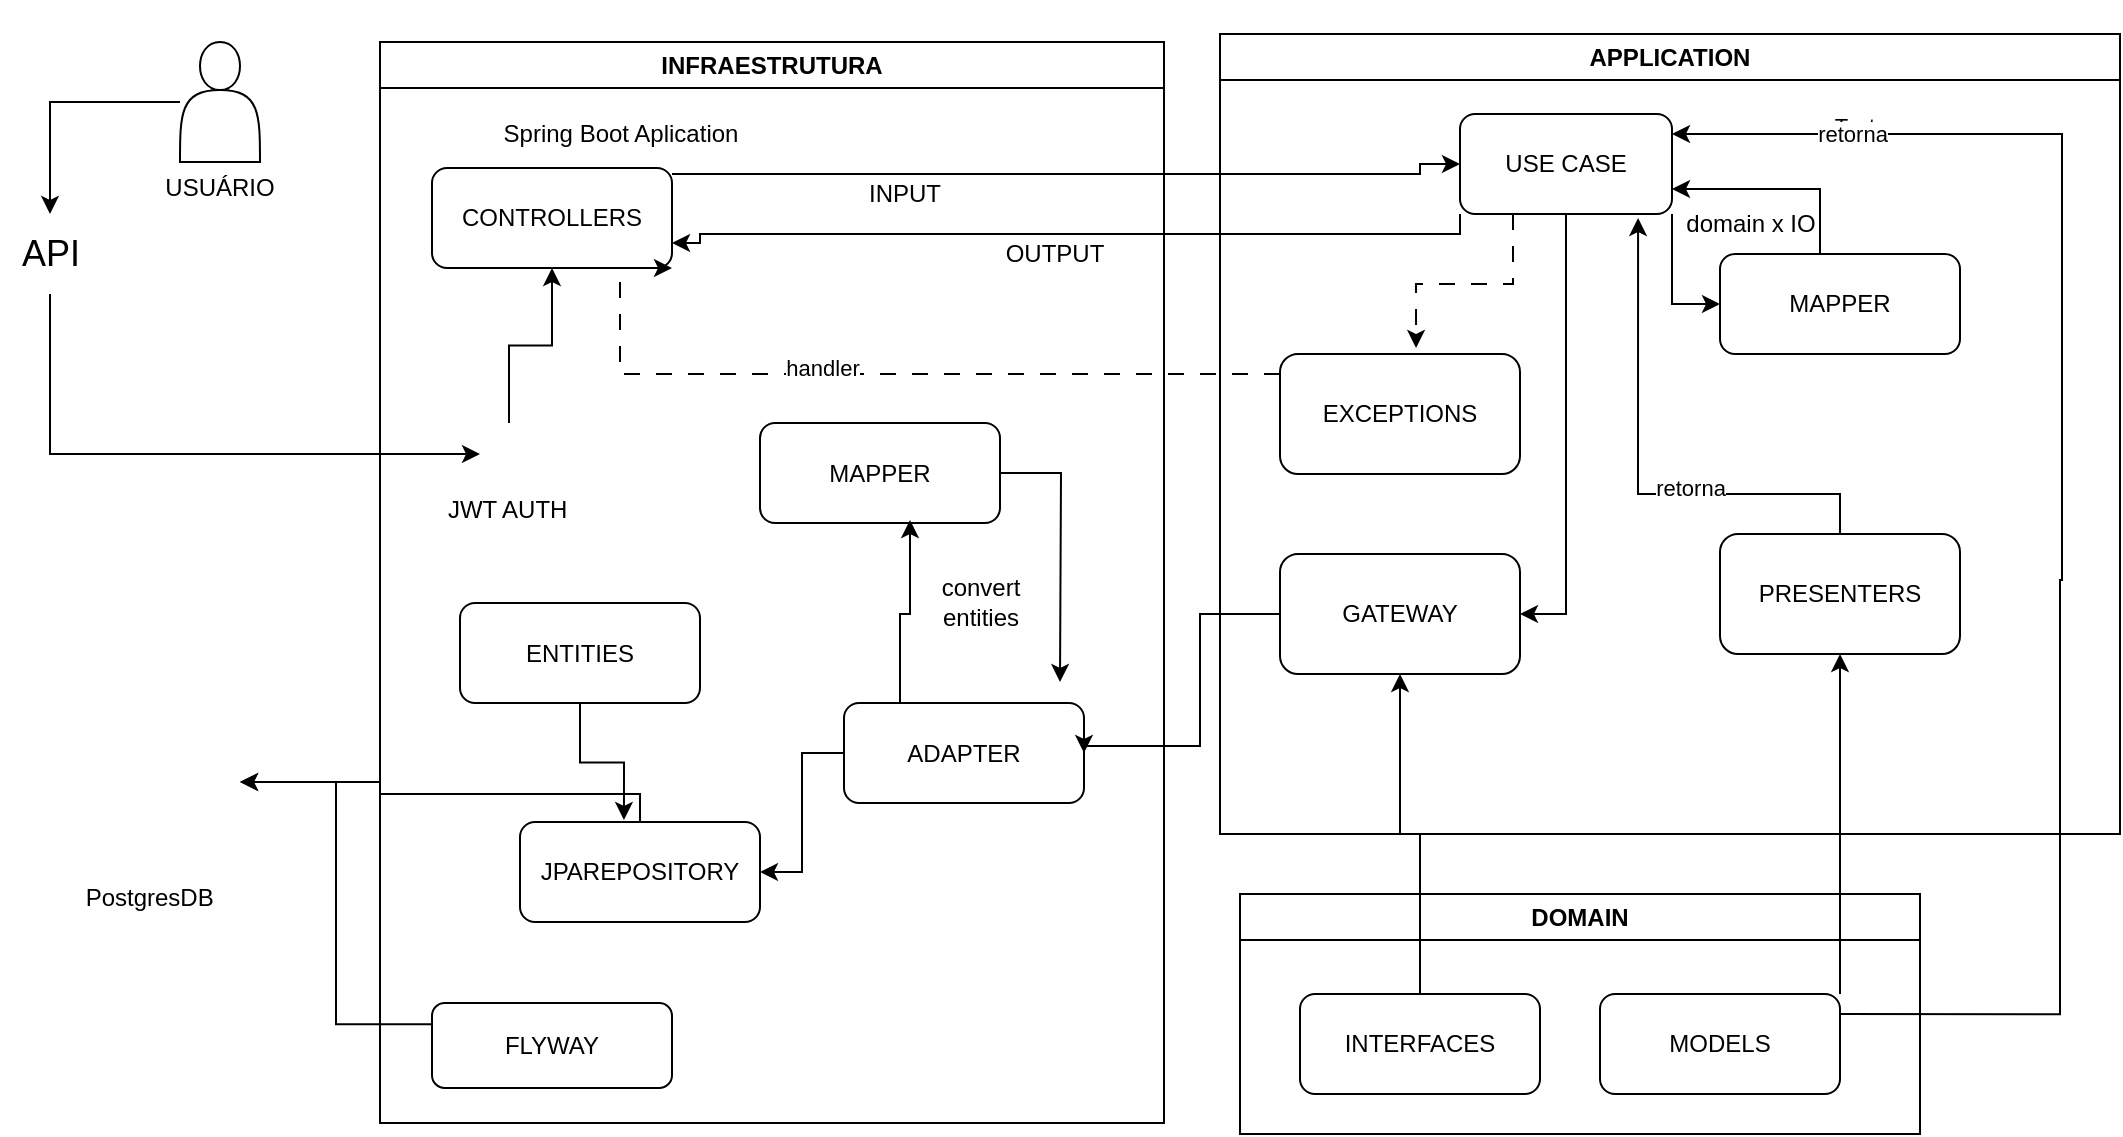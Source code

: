 <mxfile version="28.0.7">
  <diagram name="Página-1" id="EyfM7gKQ8eKXRMJU3dzM">
    <mxGraphModel dx="1846" dy="556" grid="1" gridSize="10" guides="1" tooltips="1" connect="1" arrows="1" fold="1" page="1" pageScale="1" pageWidth="827" pageHeight="1169" background="none" math="0" shadow="0">
      <root>
        <mxCell id="0" />
        <mxCell id="1" parent="0" />
        <mxCell id="F8IjO_xPWt07QARBXUnK-1" value="PostgresDB&amp;nbsp;" style="shape=image;html=1;verticalAlign=top;verticalLabelPosition=bottom;labelBackgroundColor=#ffffff;imageAspect=0;aspect=fixed;image=https://cdn2.iconfinder.com/data/icons/font-awesome/1792/database-128.png" parent="1" vertex="1">
          <mxGeometry x="-88" y="370" width="88" height="88" as="geometry" />
        </mxCell>
        <mxCell id="F8IjO_xPWt07QARBXUnK-19" value="" style="edgeStyle=orthogonalEdgeStyle;rounded=0;orthogonalLoop=1;jettySize=auto;html=1;" parent="1" source="F8IjO_xPWt07QARBXUnK-14" target="F8IjO_xPWt07QARBXUnK-18" edge="1">
          <mxGeometry relative="1" as="geometry">
            <Array as="points">
              <mxPoint x="-95" y="250" />
            </Array>
          </mxGeometry>
        </mxCell>
        <mxCell id="F8IjO_xPWt07QARBXUnK-14" value="&lt;font style=&quot;font-size: 18px;&quot;&gt;API&lt;/font&gt;" style="text;html=1;align=center;verticalAlign=middle;resizable=1;points=[];autosize=1;strokeColor=none;fillColor=none;movable=1;rotatable=1;deletable=1;editable=1;locked=0;connectable=1;" parent="1" vertex="1">
          <mxGeometry x="-120" y="130" width="50" height="40" as="geometry" />
        </mxCell>
        <mxCell id="F8IjO_xPWt07QARBXUnK-15" value="" style="shape=image;html=1;verticalAlign=top;verticalLabelPosition=bottom;labelBackgroundColor=#ffffff;imageAspect=0;aspect=fixed;image=https://cdn1.iconfinder.com/data/icons/unicons-line-vol-3/24/docker-128.png" parent="1" vertex="1">
          <mxGeometry y="350" width="57" height="57" as="geometry" />
        </mxCell>
        <mxCell id="F8IjO_xPWt07QARBXUnK-17" value="" style="edgeStyle=orthogonalEdgeStyle;rounded=0;orthogonalLoop=1;jettySize=auto;html=1;" parent="1" source="F8IjO_xPWt07QARBXUnK-16" target="F8IjO_xPWt07QARBXUnK-14" edge="1">
          <mxGeometry relative="1" as="geometry">
            <mxPoint x="30" y="240" as="targetPoint" />
          </mxGeometry>
        </mxCell>
        <mxCell id="F8IjO_xPWt07QARBXUnK-16" value="&lt;br&gt;&lt;br&gt;&lt;br&gt;&lt;br&gt;&lt;br&gt;&lt;br&gt;USUÁRIO" style="shape=actor;whiteSpace=wrap;html=1;" parent="1" vertex="1">
          <mxGeometry x="-30" y="44" width="40" height="60" as="geometry" />
        </mxCell>
        <mxCell id="F8IjO_xPWt07QARBXUnK-24" style="edgeStyle=orthogonalEdgeStyle;rounded=0;orthogonalLoop=1;jettySize=auto;html=1;entryX=1;entryY=0.5;entryDx=0;entryDy=0;exitX=0;exitY=0.25;exitDx=0;exitDy=0;" parent="1" target="F8IjO_xPWt07QARBXUnK-1" edge="1" source="F8IjO_xPWt07QARBXUnK-22">
          <mxGeometry relative="1" as="geometry">
            <mxPoint x="80" y="541" as="sourcePoint" />
          </mxGeometry>
        </mxCell>
        <mxCell id="k-CGjz52CG9muj9-yLX9-8" value="INFRAESTRUTURA" style="swimlane;whiteSpace=wrap;html=1;" parent="1" vertex="1">
          <mxGeometry x="70" y="44" width="392" height="540.5" as="geometry" />
        </mxCell>
        <mxCell id="F8IjO_xPWt07QARBXUnK-9" value="CONTROLLERS" style="rounded=1;whiteSpace=wrap;html=1;" parent="k-CGjz52CG9muj9-yLX9-8" vertex="1">
          <mxGeometry x="26" y="63" width="120" height="50" as="geometry" />
        </mxCell>
        <mxCell id="F8IjO_xPWt07QARBXUnK-25" value="JPAREPOSITORY" style="rounded=1;whiteSpace=wrap;html=1;" parent="k-CGjz52CG9muj9-yLX9-8" vertex="1">
          <mxGeometry x="70" y="390" width="120" height="50" as="geometry" />
        </mxCell>
        <mxCell id="F8IjO_xPWt07QARBXUnK-5" value="ENTITIES" style="rounded=1;whiteSpace=wrap;html=1;" parent="k-CGjz52CG9muj9-yLX9-8" vertex="1">
          <mxGeometry x="40" y="280.5" width="120" height="50" as="geometry" />
        </mxCell>
        <mxCell id="F8IjO_xPWt07QARBXUnK-7" style="edgeStyle=orthogonalEdgeStyle;rounded=0;orthogonalLoop=1;jettySize=auto;html=1;exitX=0.5;exitY=1;exitDx=0;exitDy=0;" parent="k-CGjz52CG9muj9-yLX9-8" source="F8IjO_xPWt07QARBXUnK-5" target="F8IjO_xPWt07QARBXUnK-5" edge="1">
          <mxGeometry relative="1" as="geometry" />
        </mxCell>
        <mxCell id="F8IjO_xPWt07QARBXUnK-22" value="FLYWAY" style="rounded=1;whiteSpace=wrap;html=1;verticalAlign=middle;labelBackgroundColor=#ffffff;" parent="k-CGjz52CG9muj9-yLX9-8" vertex="1">
          <mxGeometry x="26" y="480.5" width="120" height="42.5" as="geometry" />
        </mxCell>
        <mxCell id="k-CGjz52CG9muj9-yLX9-18" value="INPUT" style="text;html=1;align=center;verticalAlign=middle;resizable=0;points=[];autosize=1;strokeColor=none;fillColor=none;" parent="k-CGjz52CG9muj9-yLX9-8" vertex="1">
          <mxGeometry x="232" y="60.5" width="60" height="30" as="geometry" />
        </mxCell>
        <mxCell id="k-CGjz52CG9muj9-yLX9-23" value="OUTPUT" style="text;html=1;align=center;verticalAlign=middle;resizable=0;points=[];autosize=1;strokeColor=none;fillColor=none;" parent="k-CGjz52CG9muj9-yLX9-8" vertex="1">
          <mxGeometry x="302" y="90.5" width="70" height="30" as="geometry" />
        </mxCell>
        <mxCell id="k-CGjz52CG9muj9-yLX9-45" style="edgeStyle=orthogonalEdgeStyle;rounded=0;orthogonalLoop=1;jettySize=auto;html=1;" parent="k-CGjz52CG9muj9-yLX9-8" source="k-CGjz52CG9muj9-yLX9-25" edge="1">
          <mxGeometry relative="1" as="geometry">
            <mxPoint x="340" y="320" as="targetPoint" />
          </mxGeometry>
        </mxCell>
        <mxCell id="k-CGjz52CG9muj9-yLX9-25" value="MAPPER" style="rounded=1;whiteSpace=wrap;html=1;" parent="k-CGjz52CG9muj9-yLX9-8" vertex="1">
          <mxGeometry x="190" y="190.5" width="120" height="50" as="geometry" />
        </mxCell>
        <mxCell id="k-CGjz52CG9muj9-yLX9-28" style="edgeStyle=orthogonalEdgeStyle;rounded=0;orthogonalLoop=1;jettySize=auto;html=1;entryX=0.433;entryY=-0.02;entryDx=0;entryDy=0;entryPerimeter=0;" parent="k-CGjz52CG9muj9-yLX9-8" source="F8IjO_xPWt07QARBXUnK-5" target="F8IjO_xPWt07QARBXUnK-25" edge="1">
          <mxGeometry relative="1" as="geometry" />
        </mxCell>
        <mxCell id="k-CGjz52CG9muj9-yLX9-31" value="convert&lt;br&gt;entities" style="text;html=1;align=center;verticalAlign=middle;resizable=0;points=[];autosize=1;strokeColor=none;fillColor=none;" parent="k-CGjz52CG9muj9-yLX9-8" vertex="1">
          <mxGeometry x="270" y="260" width="60" height="40" as="geometry" />
        </mxCell>
        <mxCell id="k-CGjz52CG9muj9-yLX9-41" style="edgeStyle=orthogonalEdgeStyle;rounded=0;orthogonalLoop=1;jettySize=auto;html=1;entryX=1;entryY=0.5;entryDx=0;entryDy=0;" parent="k-CGjz52CG9muj9-yLX9-8" source="k-CGjz52CG9muj9-yLX9-39" target="F8IjO_xPWt07QARBXUnK-25" edge="1">
          <mxGeometry relative="1" as="geometry" />
        </mxCell>
        <mxCell id="k-CGjz52CG9muj9-yLX9-39" value="ADAPTER" style="rounded=1;whiteSpace=wrap;html=1;" parent="k-CGjz52CG9muj9-yLX9-8" vertex="1">
          <mxGeometry x="232" y="330.5" width="120" height="50" as="geometry" />
        </mxCell>
        <mxCell id="k-CGjz52CG9muj9-yLX9-46" style="edgeStyle=orthogonalEdgeStyle;rounded=0;orthogonalLoop=1;jettySize=auto;html=1;entryX=0.625;entryY=0.97;entryDx=0;entryDy=0;entryPerimeter=0;" parent="k-CGjz52CG9muj9-yLX9-8" source="k-CGjz52CG9muj9-yLX9-39" target="k-CGjz52CG9muj9-yLX9-25" edge="1">
          <mxGeometry relative="1" as="geometry">
            <Array as="points">
              <mxPoint x="260" y="286" />
              <mxPoint x="265" y="286" />
            </Array>
          </mxGeometry>
        </mxCell>
        <mxCell id="F8IjO_xPWt07QARBXUnK-30" value="Spring Boot Aplication" style="text;html=1;align=center;verticalAlign=middle;resizable=0;points=[];autosize=1;strokeColor=none;fillColor=none;" parent="k-CGjz52CG9muj9-yLX9-8" vertex="1">
          <mxGeometry x="50" y="30.5" width="140" height="30" as="geometry" />
        </mxCell>
        <mxCell id="F8IjO_xPWt07QARBXUnK-29" value="" style="shape=image;html=1;verticalAlign=top;verticalLabelPosition=bottom;labelBackgroundColor=#ffffff;imageAspect=0;aspect=fixed;image=https://cdn2.iconfinder.com/data/icons/boxicons-logos/24/bxl-spring-boot-128.png" parent="k-CGjz52CG9muj9-yLX9-8" vertex="1">
          <mxGeometry x="10" y="22.5" width="38" height="38" as="geometry" />
        </mxCell>
        <mxCell id="F8IjO_xPWt07QARBXUnK-18" value="JWT AUTH&amp;nbsp;" style="shape=image;html=1;verticalAlign=top;verticalLabelPosition=bottom;labelBackgroundColor=#ffffff;imageAspect=0;aspect=fixed;image=https://cdn4.iconfinder.com/data/icons/essentials-72/24/008_-_Lock-128.png" parent="k-CGjz52CG9muj9-yLX9-8" vertex="1">
          <mxGeometry x="50" y="190.5" width="29" height="29" as="geometry" />
        </mxCell>
        <mxCell id="k-CGjz52CG9muj9-yLX9-13" style="edgeStyle=orthogonalEdgeStyle;rounded=0;orthogonalLoop=1;jettySize=auto;html=1;" parent="k-CGjz52CG9muj9-yLX9-8" source="F8IjO_xPWt07QARBXUnK-18" target="F8IjO_xPWt07QARBXUnK-9" edge="1">
          <mxGeometry relative="1" as="geometry" />
        </mxCell>
        <mxCell id="k-CGjz52CG9muj9-yLX9-9" value="DOMAIN" style="swimlane;whiteSpace=wrap;html=1;" parent="1" vertex="1">
          <mxGeometry x="500" y="470" width="340" height="120" as="geometry" />
        </mxCell>
        <mxCell id="k-CGjz52CG9muj9-yLX9-14" value="MODELS" style="rounded=1;whiteSpace=wrap;html=1;" parent="k-CGjz52CG9muj9-yLX9-9" vertex="1">
          <mxGeometry x="180" y="50" width="120" height="50" as="geometry" />
        </mxCell>
        <mxCell id="k-CGjz52CG9muj9-yLX9-15" value="INTERFACES" style="rounded=1;whiteSpace=wrap;html=1;" parent="k-CGjz52CG9muj9-yLX9-9" vertex="1">
          <mxGeometry x="30" y="50" width="120" height="50" as="geometry" />
        </mxCell>
        <mxCell id="k-CGjz52CG9muj9-yLX9-12" value="APPLICATION" style="swimlane;whiteSpace=wrap;html=1;" parent="1" vertex="1">
          <mxGeometry x="490" y="40" width="450" height="400" as="geometry" />
        </mxCell>
        <mxCell id="k-CGjz52CG9muj9-yLX9-36" style="edgeStyle=orthogonalEdgeStyle;rounded=0;orthogonalLoop=1;jettySize=auto;html=1;entryX=1;entryY=0.5;entryDx=0;entryDy=0;" parent="k-CGjz52CG9muj9-yLX9-12" source="F8IjO_xPWt07QARBXUnK-2" target="k-CGjz52CG9muj9-yLX9-17" edge="1">
          <mxGeometry relative="1" as="geometry" />
        </mxCell>
        <mxCell id="G4ti0BxDxsE8cM9nVdZr-4" style="edgeStyle=orthogonalEdgeStyle;rounded=0;orthogonalLoop=1;jettySize=auto;html=1;exitX=1;exitY=1;exitDx=0;exitDy=0;entryX=0;entryY=0.5;entryDx=0;entryDy=0;" edge="1" parent="k-CGjz52CG9muj9-yLX9-12" source="F8IjO_xPWt07QARBXUnK-2" target="G4ti0BxDxsE8cM9nVdZr-1">
          <mxGeometry relative="1" as="geometry" />
        </mxCell>
        <mxCell id="F8IjO_xPWt07QARBXUnK-2" value="USE CASE" style="rounded=1;whiteSpace=wrap;html=1;" parent="k-CGjz52CG9muj9-yLX9-12" vertex="1">
          <mxGeometry x="120" y="40" width="106" height="50" as="geometry" />
        </mxCell>
        <mxCell id="k-CGjz52CG9muj9-yLX9-17" value="GATEWAY" style="rounded=1;whiteSpace=wrap;html=1;" parent="k-CGjz52CG9muj9-yLX9-12" vertex="1">
          <mxGeometry x="30" y="260" width="120" height="60" as="geometry" />
        </mxCell>
        <mxCell id="k-CGjz52CG9muj9-yLX9-44" value="EXCEPTIONS" style="rounded=1;whiteSpace=wrap;html=1;" parent="k-CGjz52CG9muj9-yLX9-12" vertex="1">
          <mxGeometry x="30" y="160" width="120" height="60" as="geometry" />
        </mxCell>
        <mxCell id="k-CGjz52CG9muj9-yLX9-52" style="edgeStyle=orthogonalEdgeStyle;rounded=0;orthogonalLoop=1;jettySize=auto;html=1;exitX=0.25;exitY=1;exitDx=0;exitDy=0;entryX=0.567;entryY=-0.05;entryDx=0;entryDy=0;entryPerimeter=0;dashed=1;dashPattern=8 8;" parent="k-CGjz52CG9muj9-yLX9-12" source="F8IjO_xPWt07QARBXUnK-2" target="k-CGjz52CG9muj9-yLX9-44" edge="1">
          <mxGeometry relative="1" as="geometry" />
        </mxCell>
        <mxCell id="G4ti0BxDxsE8cM9nVdZr-3" style="edgeStyle=orthogonalEdgeStyle;rounded=0;orthogonalLoop=1;jettySize=auto;html=1;entryX=1;entryY=0.75;entryDx=0;entryDy=0;" edge="1" parent="k-CGjz52CG9muj9-yLX9-12" source="G4ti0BxDxsE8cM9nVdZr-1" target="F8IjO_xPWt07QARBXUnK-2">
          <mxGeometry relative="1" as="geometry">
            <Array as="points">
              <mxPoint x="300" y="78" />
            </Array>
          </mxGeometry>
        </mxCell>
        <mxCell id="G4ti0BxDxsE8cM9nVdZr-1" value="MAPPER" style="rounded=1;whiteSpace=wrap;html=1;" vertex="1" parent="k-CGjz52CG9muj9-yLX9-12">
          <mxGeometry x="250" y="110" width="120" height="50" as="geometry" />
        </mxCell>
        <mxCell id="G4ti0BxDxsE8cM9nVdZr-5" value="domain x IO" style="text;html=1;align=center;verticalAlign=middle;resizable=0;points=[];autosize=1;strokeColor=none;fillColor=none;" vertex="1" parent="k-CGjz52CG9muj9-yLX9-12">
          <mxGeometry x="220" y="80" width="90" height="30" as="geometry" />
        </mxCell>
        <mxCell id="k-CGjz52CG9muj9-yLX9-35" style="edgeStyle=orthogonalEdgeStyle;rounded=0;orthogonalLoop=1;jettySize=auto;html=1;entryX=1;entryY=0.5;entryDx=0;entryDy=0;" parent="k-CGjz52CG9muj9-yLX9-12" edge="1">
          <mxGeometry relative="1" as="geometry">
            <mxPoint x="226" y="50" as="targetPoint" />
            <Array as="points">
              <mxPoint x="420" y="490" />
              <mxPoint x="420" y="273" />
              <mxPoint x="421" y="50" />
            </Array>
            <mxPoint x="310" y="490.059" as="sourcePoint" />
          </mxGeometry>
        </mxCell>
        <mxCell id="G4ti0BxDxsE8cM9nVdZr-6" value="Text" style="edgeLabel;html=1;align=center;verticalAlign=middle;resizable=0;points=[];" vertex="1" connectable="0" parent="k-CGjz52CG9muj9-yLX9-35">
          <mxGeometry x="0.756" y="-4" relative="1" as="geometry">
            <mxPoint as="offset" />
          </mxGeometry>
        </mxCell>
        <mxCell id="G4ti0BxDxsE8cM9nVdZr-7" value="retorna" style="edgeLabel;html=1;align=center;verticalAlign=middle;resizable=0;points=[];" vertex="1" connectable="0" parent="k-CGjz52CG9muj9-yLX9-35">
          <mxGeometry x="0.759" relative="1" as="geometry">
            <mxPoint as="offset" />
          </mxGeometry>
        </mxCell>
        <mxCell id="k-CGjz52CG9muj9-yLX9-16" style="edgeStyle=orthogonalEdgeStyle;rounded=0;orthogonalLoop=1;jettySize=auto;html=1;entryX=0;entryY=0.5;entryDx=0;entryDy=0;" parent="1" source="F8IjO_xPWt07QARBXUnK-9" target="F8IjO_xPWt07QARBXUnK-2" edge="1">
          <mxGeometry relative="1" as="geometry">
            <Array as="points">
              <mxPoint x="590" y="110" />
              <mxPoint x="590" y="105" />
            </Array>
          </mxGeometry>
        </mxCell>
        <mxCell id="k-CGjz52CG9muj9-yLX9-20" style="edgeStyle=orthogonalEdgeStyle;rounded=0;orthogonalLoop=1;jettySize=auto;html=1;" parent="1" source="k-CGjz52CG9muj9-yLX9-15" target="k-CGjz52CG9muj9-yLX9-17" edge="1">
          <mxGeometry relative="1" as="geometry" />
        </mxCell>
        <mxCell id="k-CGjz52CG9muj9-yLX9-22" style="edgeStyle=orthogonalEdgeStyle;rounded=0;orthogonalLoop=1;jettySize=auto;html=1;entryX=1;entryY=0.75;entryDx=0;entryDy=0;exitX=0;exitY=1;exitDx=0;exitDy=0;" parent="1" source="F8IjO_xPWt07QARBXUnK-2" target="F8IjO_xPWt07QARBXUnK-9" edge="1">
          <mxGeometry relative="1" as="geometry">
            <Array as="points">
              <mxPoint x="610" y="140" />
              <mxPoint x="230" y="140" />
              <mxPoint x="230" y="145" />
            </Array>
          </mxGeometry>
        </mxCell>
        <mxCell id="k-CGjz52CG9muj9-yLX9-27" style="edgeStyle=orthogonalEdgeStyle;rounded=0;orthogonalLoop=1;jettySize=auto;html=1;" parent="1" source="F8IjO_xPWt07QARBXUnK-25" target="F8IjO_xPWt07QARBXUnK-1" edge="1">
          <mxGeometry relative="1" as="geometry">
            <Array as="points">
              <mxPoint x="200" y="420" />
              <mxPoint x="70" y="420" />
              <mxPoint x="70" y="414" />
            </Array>
          </mxGeometry>
        </mxCell>
        <mxCell id="k-CGjz52CG9muj9-yLX9-42" style="edgeStyle=orthogonalEdgeStyle;rounded=0;orthogonalLoop=1;jettySize=auto;html=1;entryX=1;entryY=0.5;entryDx=0;entryDy=0;exitX=0;exitY=0.5;exitDx=0;exitDy=0;" parent="1" source="k-CGjz52CG9muj9-yLX9-17" target="k-CGjz52CG9muj9-yLX9-39" edge="1">
          <mxGeometry relative="1" as="geometry">
            <mxPoint x="430" y="400" as="targetPoint" />
            <Array as="points">
              <mxPoint x="480" y="330" />
              <mxPoint x="480" y="396" />
            </Array>
          </mxGeometry>
        </mxCell>
        <mxCell id="k-CGjz52CG9muj9-yLX9-43" value="PRESENTERS" style="rounded=1;whiteSpace=wrap;html=1;" parent="1" vertex="1">
          <mxGeometry x="740" y="290" width="120" height="60" as="geometry" />
        </mxCell>
        <mxCell id="k-CGjz52CG9muj9-yLX9-47" style="edgeStyle=orthogonalEdgeStyle;rounded=0;orthogonalLoop=1;jettySize=auto;html=1;exitX=1;exitY=0;exitDx=0;exitDy=0;" parent="1" source="k-CGjz52CG9muj9-yLX9-14" target="k-CGjz52CG9muj9-yLX9-43" edge="1">
          <mxGeometry relative="1" as="geometry" />
        </mxCell>
        <mxCell id="k-CGjz52CG9muj9-yLX9-48" style="edgeStyle=orthogonalEdgeStyle;rounded=0;orthogonalLoop=1;jettySize=auto;html=1;entryX=0.84;entryY=1.04;entryDx=0;entryDy=0;entryPerimeter=0;" parent="1" source="k-CGjz52CG9muj9-yLX9-43" target="F8IjO_xPWt07QARBXUnK-2" edge="1">
          <mxGeometry relative="1" as="geometry">
            <Array as="points">
              <mxPoint x="800" y="270" />
              <mxPoint x="699" y="270" />
            </Array>
          </mxGeometry>
        </mxCell>
        <mxCell id="G4ti0BxDxsE8cM9nVdZr-8" value="retorna" style="edgeLabel;html=1;align=center;verticalAlign=middle;resizable=0;points=[];" vertex="1" connectable="0" parent="k-CGjz52CG9muj9-yLX9-48">
          <mxGeometry x="-0.263" y="-3" relative="1" as="geometry">
            <mxPoint as="offset" />
          </mxGeometry>
        </mxCell>
        <mxCell id="k-CGjz52CG9muj9-yLX9-50" style="edgeStyle=orthogonalEdgeStyle;rounded=0;orthogonalLoop=1;jettySize=auto;html=1;entryX=1;entryY=1;entryDx=0;entryDy=0;dashed=1;dashPattern=8 8;" parent="1" source="k-CGjz52CG9muj9-yLX9-44" target="F8IjO_xPWt07QARBXUnK-9" edge="1">
          <mxGeometry relative="1" as="geometry">
            <Array as="points">
              <mxPoint x="190" y="210" />
              <mxPoint x="190" y="157" />
            </Array>
          </mxGeometry>
        </mxCell>
        <mxCell id="G4ti0BxDxsE8cM9nVdZr-9" value="handler" style="edgeLabel;html=1;align=center;verticalAlign=middle;resizable=0;points=[];" vertex="1" connectable="0" parent="k-CGjz52CG9muj9-yLX9-50">
          <mxGeometry x="0.123" y="-3" relative="1" as="geometry">
            <mxPoint as="offset" />
          </mxGeometry>
        </mxCell>
      </root>
    </mxGraphModel>
  </diagram>
</mxfile>
